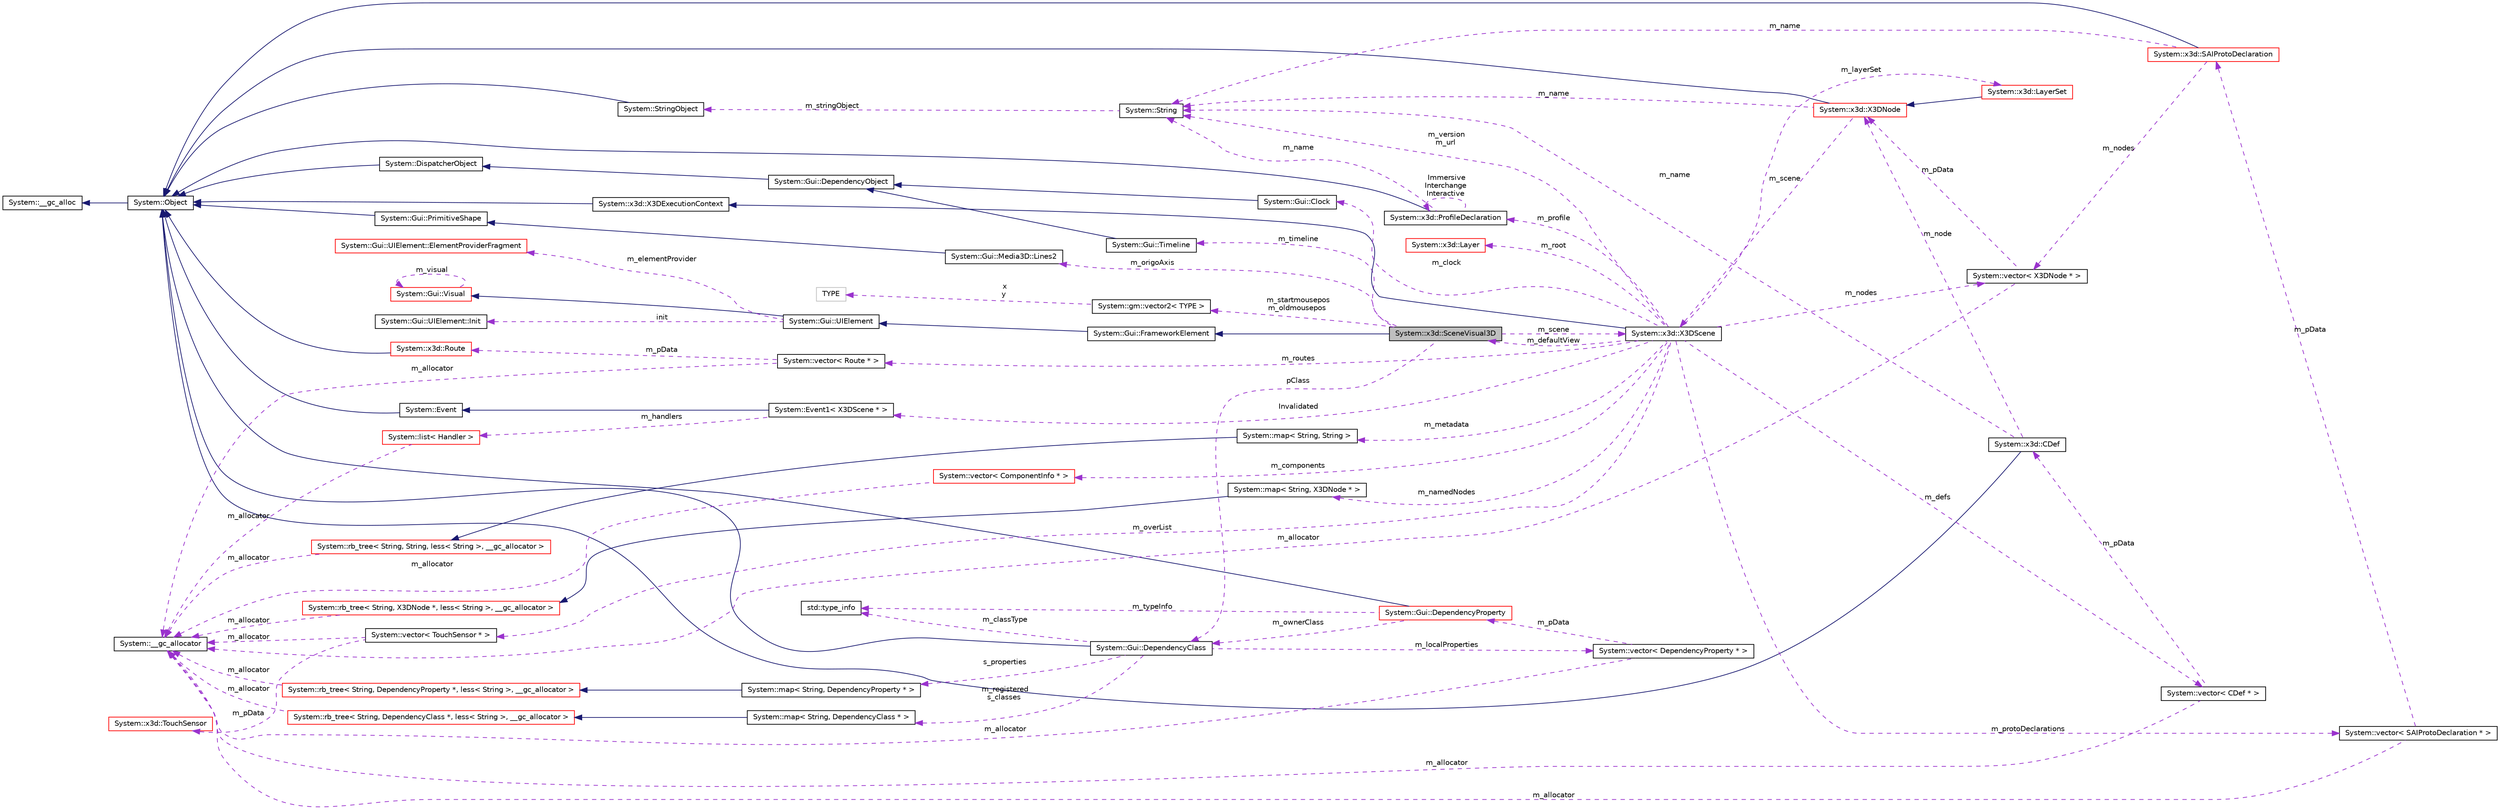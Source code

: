 digraph G
{
  edge [fontname="Helvetica",fontsize="10",labelfontname="Helvetica",labelfontsize="10"];
  node [fontname="Helvetica",fontsize="10",shape=record];
  rankdir="LR";
  Node1 [label="System::x3d::SceneVisual3D",height=0.2,width=0.4,color="black", fillcolor="grey75", style="filled" fontcolor="black"];
  Node2 -> Node1 [dir="back",color="midnightblue",fontsize="10",style="solid",fontname="Helvetica"];
  Node2 [label="System::Gui::FrameworkElement",height=0.2,width=0.4,color="black", fillcolor="white", style="filled",URL="$class_system_1_1_gui_1_1_framework_element.html"];
  Node3 -> Node2 [dir="back",color="midnightblue",fontsize="10",style="solid",fontname="Helvetica"];
  Node3 [label="System::Gui::UIElement",height=0.2,width=0.4,color="black", fillcolor="white", style="filled",URL="$class_system_1_1_gui_1_1_u_i_element.html"];
  Node4 -> Node3 [dir="back",color="midnightblue",fontsize="10",style="solid",fontname="Helvetica"];
  Node4 [label="System::Gui::Visual",height=0.2,width=0.4,color="red", fillcolor="white", style="filled",URL="$class_system_1_1_gui_1_1_visual.html"];
  Node4 -> Node4 [dir="back",color="darkorchid3",fontsize="10",style="dashed",label=" m_visual" ,fontname="Helvetica"];
  Node5 -> Node3 [dir="back",color="darkorchid3",fontsize="10",style="dashed",label=" init" ,fontname="Helvetica"];
  Node5 [label="System::Gui::UIElement::Init",height=0.2,width=0.4,color="black", fillcolor="white", style="filled",URL="$class_system_1_1_gui_1_1_u_i_element_1_1_init.html"];
  Node6 -> Node3 [dir="back",color="darkorchid3",fontsize="10",style="dashed",label=" m_elementProvider" ,fontname="Helvetica"];
  Node6 [label="System::Gui::UIElement::ElementProviderFragment",height=0.2,width=0.4,color="red", fillcolor="white", style="filled",URL="$class_system_1_1_gui_1_1_u_i_element_1_1_element_provider_fragment.html"];
  Node7 -> Node1 [dir="back",color="darkorchid3",fontsize="10",style="dashed",label=" pClass" ,fontname="Helvetica"];
  Node7 [label="System::Gui::DependencyClass",height=0.2,width=0.4,color="black", fillcolor="white", style="filled",URL="$class_system_1_1_gui_1_1_dependency_class.html"];
  Node8 -> Node7 [dir="back",color="midnightblue",fontsize="10",style="solid",fontname="Helvetica"];
  Node8 [label="System::Object",height=0.2,width=0.4,color="black", fillcolor="white", style="filled",URL="$class_system_1_1_object.html"];
  Node9 -> Node8 [dir="back",color="midnightblue",fontsize="10",style="solid",fontname="Helvetica"];
  Node9 [label="System::__gc_alloc",height=0.2,width=0.4,color="black", fillcolor="white", style="filled",URL="$class_system_1_1____gc__alloc.html"];
  Node10 -> Node7 [dir="back",color="darkorchid3",fontsize="10",style="dashed",label=" m_registered\ns_classes" ,fontname="Helvetica"];
  Node10 [label="System::map\< String, DependencyClass * \>",height=0.2,width=0.4,color="black", fillcolor="white", style="filled",URL="$class_system_1_1map.html"];
  Node11 -> Node10 [dir="back",color="midnightblue",fontsize="10",style="solid",fontname="Helvetica"];
  Node11 [label="System::rb_tree\< String, DependencyClass *, less\< String \>, __gc_allocator \>",height=0.2,width=0.4,color="red", fillcolor="white", style="filled",URL="$class_system_1_1rb__tree.html"];
  Node12 -> Node11 [dir="back",color="darkorchid3",fontsize="10",style="dashed",label=" m_allocator" ,fontname="Helvetica"];
  Node12 [label="System::__gc_allocator",height=0.2,width=0.4,color="black", fillcolor="white", style="filled",URL="$class_system_1_1____gc__allocator.html"];
  Node13 -> Node7 [dir="back",color="darkorchid3",fontsize="10",style="dashed",label=" m_localProperties" ,fontname="Helvetica"];
  Node13 [label="System::vector\< DependencyProperty * \>",height=0.2,width=0.4,color="black", fillcolor="white", style="filled",URL="$class_system_1_1vector.html"];
  Node14 -> Node13 [dir="back",color="darkorchid3",fontsize="10",style="dashed",label=" m_pData" ,fontname="Helvetica"];
  Node14 [label="System::Gui::DependencyProperty",height=0.2,width=0.4,color="red", fillcolor="white", style="filled",URL="$class_system_1_1_gui_1_1_dependency_property.html"];
  Node8 -> Node14 [dir="back",color="midnightblue",fontsize="10",style="solid",fontname="Helvetica"];
  Node7 -> Node14 [dir="back",color="darkorchid3",fontsize="10",style="dashed",label=" m_ownerClass" ,fontname="Helvetica"];
  Node15 -> Node14 [dir="back",color="darkorchid3",fontsize="10",style="dashed",label=" m_typeInfo" ,fontname="Helvetica"];
  Node15 [label="std::type_info",height=0.2,width=0.4,color="black", fillcolor="white", style="filled",URL="$classstd_1_1type__info.html",tooltip="Part of RTTI."];
  Node12 -> Node13 [dir="back",color="darkorchid3",fontsize="10",style="dashed",label=" m_allocator" ,fontname="Helvetica"];
  Node16 -> Node7 [dir="back",color="darkorchid3",fontsize="10",style="dashed",label=" s_properties" ,fontname="Helvetica"];
  Node16 [label="System::map\< String, DependencyProperty * \>",height=0.2,width=0.4,color="black", fillcolor="white", style="filled",URL="$class_system_1_1map.html"];
  Node17 -> Node16 [dir="back",color="midnightblue",fontsize="10",style="solid",fontname="Helvetica"];
  Node17 [label="System::rb_tree\< String, DependencyProperty *, less\< String \>, __gc_allocator \>",height=0.2,width=0.4,color="red", fillcolor="white", style="filled",URL="$class_system_1_1rb__tree.html"];
  Node12 -> Node17 [dir="back",color="darkorchid3",fontsize="10",style="dashed",label=" m_allocator" ,fontname="Helvetica"];
  Node15 -> Node7 [dir="back",color="darkorchid3",fontsize="10",style="dashed",label=" m_classType" ,fontname="Helvetica"];
  Node18 -> Node1 [dir="back",color="darkorchid3",fontsize="10",style="dashed",label=" m_startmousepos\nm_oldmousepos" ,fontname="Helvetica"];
  Node18 [label="System::gm::vector2\< TYPE \>",height=0.2,width=0.4,color="black", fillcolor="white", style="filled",URL="$class_system_1_1gm_1_1vector2.html"];
  Node19 -> Node18 [dir="back",color="darkorchid3",fontsize="10",style="dashed",label=" x\ny" ,fontname="Helvetica"];
  Node19 [label="TYPE",height=0.2,width=0.4,color="grey75", fillcolor="white", style="filled"];
  Node20 -> Node1 [dir="back",color="darkorchid3",fontsize="10",style="dashed",label=" m_timeline" ,fontname="Helvetica"];
  Node20 [label="System::Gui::Timeline",height=0.2,width=0.4,color="black", fillcolor="white", style="filled",URL="$class_system_1_1_gui_1_1_timeline.html"];
  Node21 -> Node20 [dir="back",color="midnightblue",fontsize="10",style="solid",fontname="Helvetica"];
  Node21 [label="System::Gui::DependencyObject",height=0.2,width=0.4,color="black", fillcolor="white", style="filled",URL="$class_system_1_1_gui_1_1_dependency_object.html"];
  Node22 -> Node21 [dir="back",color="midnightblue",fontsize="10",style="solid",fontname="Helvetica"];
  Node22 [label="System::DispatcherObject",height=0.2,width=0.4,color="black", fillcolor="white", style="filled",URL="$class_system_1_1_dispatcher_object.html"];
  Node8 -> Node22 [dir="back",color="midnightblue",fontsize="10",style="solid",fontname="Helvetica"];
  Node23 -> Node1 [dir="back",color="darkorchid3",fontsize="10",style="dashed",label=" m_origoAxis" ,fontname="Helvetica"];
  Node23 [label="System::Gui::Media3D::Lines2",height=0.2,width=0.4,color="black", fillcolor="white", style="filled",URL="$class_system_1_1_gui_1_1_media3_d_1_1_lines2.html"];
  Node24 -> Node23 [dir="back",color="midnightblue",fontsize="10",style="solid",fontname="Helvetica"];
  Node24 [label="System::Gui::PrimitiveShape",height=0.2,width=0.4,color="black", fillcolor="white", style="filled",URL="$class_system_1_1_gui_1_1_primitive_shape.html"];
  Node8 -> Node24 [dir="back",color="midnightblue",fontsize="10",style="solid",fontname="Helvetica"];
  Node25 -> Node1 [dir="back",color="darkorchid3",fontsize="10",style="dashed",label=" m_scene" ,fontname="Helvetica"];
  Node25 [label="System::x3d::X3DScene",height=0.2,width=0.4,color="black", fillcolor="white", style="filled",URL="$class_system_1_1x3d_1_1_x3_d_scene.html"];
  Node26 -> Node25 [dir="back",color="midnightblue",fontsize="10",style="solid",fontname="Helvetica"];
  Node26 [label="System::x3d::X3DExecutionContext",height=0.2,width=0.4,color="black", fillcolor="white", style="filled",URL="$class_system_1_1x3d_1_1_x3_d_execution_context.html"];
  Node8 -> Node26 [dir="back",color="midnightblue",fontsize="10",style="solid",fontname="Helvetica"];
  Node27 -> Node25 [dir="back",color="darkorchid3",fontsize="10",style="dashed",label=" m_defs" ,fontname="Helvetica"];
  Node27 [label="System::vector\< CDef * \>",height=0.2,width=0.4,color="black", fillcolor="white", style="filled",URL="$class_system_1_1vector.html"];
  Node12 -> Node27 [dir="back",color="darkorchid3",fontsize="10",style="dashed",label=" m_allocator" ,fontname="Helvetica"];
  Node28 -> Node27 [dir="back",color="darkorchid3",fontsize="10",style="dashed",label=" m_pData" ,fontname="Helvetica"];
  Node28 [label="System::x3d::CDef",height=0.2,width=0.4,color="black", fillcolor="white", style="filled",URL="$class_system_1_1x3d_1_1_c_def.html"];
  Node8 -> Node28 [dir="back",color="midnightblue",fontsize="10",style="solid",fontname="Helvetica"];
  Node29 -> Node28 [dir="back",color="darkorchid3",fontsize="10",style="dashed",label=" m_name" ,fontname="Helvetica"];
  Node29 [label="System::String",height=0.2,width=0.4,color="black", fillcolor="white", style="filled",URL="$class_system_1_1_string.html"];
  Node30 -> Node29 [dir="back",color="darkorchid3",fontsize="10",style="dashed",label=" m_stringObject" ,fontname="Helvetica"];
  Node30 [label="System::StringObject",height=0.2,width=0.4,color="black", fillcolor="white", style="filled",URL="$class_system_1_1_string_object.html"];
  Node8 -> Node30 [dir="back",color="midnightblue",fontsize="10",style="solid",fontname="Helvetica"];
  Node31 -> Node28 [dir="back",color="darkorchid3",fontsize="10",style="dashed",label=" m_node" ,fontname="Helvetica"];
  Node31 [label="System::x3d::X3DNode",height=0.2,width=0.4,color="red", fillcolor="white", style="filled",URL="$class_system_1_1x3d_1_1_x3_d_node.html"];
  Node8 -> Node31 [dir="back",color="midnightblue",fontsize="10",style="solid",fontname="Helvetica"];
  Node25 -> Node31 [dir="back",color="darkorchid3",fontsize="10",style="dashed",label=" m_scene" ,fontname="Helvetica"];
  Node29 -> Node31 [dir="back",color="darkorchid3",fontsize="10",style="dashed",label=" m_name" ,fontname="Helvetica"];
  Node32 -> Node25 [dir="back",color="darkorchid3",fontsize="10",style="dashed",label=" m_protoDeclarations" ,fontname="Helvetica"];
  Node32 [label="System::vector\< SAIProtoDeclaration * \>",height=0.2,width=0.4,color="black", fillcolor="white", style="filled",URL="$class_system_1_1vector.html"];
  Node12 -> Node32 [dir="back",color="darkorchid3",fontsize="10",style="dashed",label=" m_allocator" ,fontname="Helvetica"];
  Node33 -> Node32 [dir="back",color="darkorchid3",fontsize="10",style="dashed",label=" m_pData" ,fontname="Helvetica"];
  Node33 [label="System::x3d::SAIProtoDeclaration",height=0.2,width=0.4,color="red", fillcolor="white", style="filled",URL="$class_system_1_1x3d_1_1_s_a_i_proto_declaration.html"];
  Node8 -> Node33 [dir="back",color="midnightblue",fontsize="10",style="solid",fontname="Helvetica"];
  Node34 -> Node33 [dir="back",color="darkorchid3",fontsize="10",style="dashed",label=" m_nodes" ,fontname="Helvetica"];
  Node34 [label="System::vector\< X3DNode * \>",height=0.2,width=0.4,color="black", fillcolor="white", style="filled",URL="$class_system_1_1vector.html"];
  Node12 -> Node34 [dir="back",color="darkorchid3",fontsize="10",style="dashed",label=" m_allocator" ,fontname="Helvetica"];
  Node31 -> Node34 [dir="back",color="darkorchid3",fontsize="10",style="dashed",label=" m_pData" ,fontname="Helvetica"];
  Node29 -> Node33 [dir="back",color="darkorchid3",fontsize="10",style="dashed",label=" m_name" ,fontname="Helvetica"];
  Node35 -> Node25 [dir="back",color="darkorchid3",fontsize="10",style="dashed",label=" Invalidated" ,fontname="Helvetica"];
  Node35 [label="System::Event1\< X3DScene * \>",height=0.2,width=0.4,color="black", fillcolor="white", style="filled",URL="$class_system_1_1_event1.html"];
  Node36 -> Node35 [dir="back",color="midnightblue",fontsize="10",style="solid",fontname="Helvetica"];
  Node36 [label="System::Event",height=0.2,width=0.4,color="black", fillcolor="white", style="filled",URL="$class_system_1_1_event.html"];
  Node8 -> Node36 [dir="back",color="midnightblue",fontsize="10",style="solid",fontname="Helvetica"];
  Node37 -> Node35 [dir="back",color="darkorchid3",fontsize="10",style="dashed",label=" m_handlers" ,fontname="Helvetica"];
  Node37 [label="System::list\< Handler \>",height=0.2,width=0.4,color="red", fillcolor="white", style="filled",URL="$class_system_1_1list.html"];
  Node12 -> Node37 [dir="back",color="darkorchid3",fontsize="10",style="dashed",label=" m_allocator" ,fontname="Helvetica"];
  Node38 -> Node25 [dir="back",color="darkorchid3",fontsize="10",style="dashed",label=" m_namedNodes" ,fontname="Helvetica"];
  Node38 [label="System::map\< String, X3DNode * \>",height=0.2,width=0.4,color="black", fillcolor="white", style="filled",URL="$class_system_1_1map.html"];
  Node39 -> Node38 [dir="back",color="midnightblue",fontsize="10",style="solid",fontname="Helvetica"];
  Node39 [label="System::rb_tree\< String, X3DNode *, less\< String \>, __gc_allocator \>",height=0.2,width=0.4,color="red", fillcolor="white", style="filled",URL="$class_system_1_1rb__tree.html"];
  Node12 -> Node39 [dir="back",color="darkorchid3",fontsize="10",style="dashed",label=" m_allocator" ,fontname="Helvetica"];
  Node40 -> Node25 [dir="back",color="darkorchid3",fontsize="10",style="dashed",label=" m_clock" ,fontname="Helvetica"];
  Node40 [label="System::Gui::Clock",height=0.2,width=0.4,color="black", fillcolor="white", style="filled",URL="$class_system_1_1_gui_1_1_clock.html"];
  Node21 -> Node40 [dir="back",color="midnightblue",fontsize="10",style="solid",fontname="Helvetica"];
  Node34 -> Node25 [dir="back",color="darkorchid3",fontsize="10",style="dashed",label=" m_nodes" ,fontname="Helvetica"];
  Node41 -> Node25 [dir="back",color="darkorchid3",fontsize="10",style="dashed",label=" m_overList" ,fontname="Helvetica"];
  Node41 [label="System::vector\< TouchSensor * \>",height=0.2,width=0.4,color="black", fillcolor="white", style="filled",URL="$class_system_1_1vector.html"];
  Node12 -> Node41 [dir="back",color="darkorchid3",fontsize="10",style="dashed",label=" m_allocator" ,fontname="Helvetica"];
  Node42 -> Node41 [dir="back",color="darkorchid3",fontsize="10",style="dashed",label=" m_pData" ,fontname="Helvetica"];
  Node42 [label="System::x3d::TouchSensor",height=0.2,width=0.4,color="red", fillcolor="white", style="filled",URL="$class_system_1_1x3d_1_1_touch_sensor.html"];
  Node43 -> Node25 [dir="back",color="darkorchid3",fontsize="10",style="dashed",label=" m_metadata" ,fontname="Helvetica"];
  Node43 [label="System::map\< String, String \>",height=0.2,width=0.4,color="black", fillcolor="white", style="filled",URL="$class_system_1_1map.html"];
  Node44 -> Node43 [dir="back",color="midnightblue",fontsize="10",style="solid",fontname="Helvetica"];
  Node44 [label="System::rb_tree\< String, String, less\< String \>, __gc_allocator \>",height=0.2,width=0.4,color="red", fillcolor="white", style="filled",URL="$class_system_1_1rb__tree.html"];
  Node12 -> Node44 [dir="back",color="darkorchid3",fontsize="10",style="dashed",label=" m_allocator" ,fontname="Helvetica"];
  Node45 -> Node25 [dir="back",color="darkorchid3",fontsize="10",style="dashed",label=" m_routes" ,fontname="Helvetica"];
  Node45 [label="System::vector\< Route * \>",height=0.2,width=0.4,color="black", fillcolor="white", style="filled",URL="$class_system_1_1vector.html"];
  Node12 -> Node45 [dir="back",color="darkorchid3",fontsize="10",style="dashed",label=" m_allocator" ,fontname="Helvetica"];
  Node46 -> Node45 [dir="back",color="darkorchid3",fontsize="10",style="dashed",label=" m_pData" ,fontname="Helvetica"];
  Node46 [label="System::x3d::Route",height=0.2,width=0.4,color="red", fillcolor="white", style="filled",URL="$class_system_1_1x3d_1_1_route.html"];
  Node8 -> Node46 [dir="back",color="midnightblue",fontsize="10",style="solid",fontname="Helvetica"];
  Node29 -> Node25 [dir="back",color="darkorchid3",fontsize="10",style="dashed",label=" m_version\nm_url" ,fontname="Helvetica"];
  Node47 -> Node25 [dir="back",color="darkorchid3",fontsize="10",style="dashed",label=" m_profile" ,fontname="Helvetica"];
  Node47 [label="System::x3d::ProfileDeclaration",height=0.2,width=0.4,color="black", fillcolor="white", style="filled",URL="$class_system_1_1x3d_1_1_profile_declaration.html"];
  Node8 -> Node47 [dir="back",color="midnightblue",fontsize="10",style="solid",fontname="Helvetica"];
  Node29 -> Node47 [dir="back",color="darkorchid3",fontsize="10",style="dashed",label=" m_name" ,fontname="Helvetica"];
  Node47 -> Node47 [dir="back",color="darkorchid3",fontsize="10",style="dashed",label=" Immersive\nInterchange\nInteractive" ,fontname="Helvetica"];
  Node1 -> Node25 [dir="back",color="darkorchid3",fontsize="10",style="dashed",label=" m_defaultView" ,fontname="Helvetica"];
  Node48 -> Node25 [dir="back",color="darkorchid3",fontsize="10",style="dashed",label=" m_layerSet" ,fontname="Helvetica"];
  Node48 [label="System::x3d::LayerSet",height=0.2,width=0.4,color="red", fillcolor="white", style="filled",URL="$class_system_1_1x3d_1_1_layer_set.html"];
  Node31 -> Node48 [dir="back",color="midnightblue",fontsize="10",style="solid",fontname="Helvetica"];
  Node49 -> Node25 [dir="back",color="darkorchid3",fontsize="10",style="dashed",label=" m_components" ,fontname="Helvetica"];
  Node49 [label="System::vector\< ComponentInfo * \>",height=0.2,width=0.4,color="red", fillcolor="white", style="filled",URL="$class_system_1_1vector.html"];
  Node12 -> Node49 [dir="back",color="darkorchid3",fontsize="10",style="dashed",label=" m_allocator" ,fontname="Helvetica"];
  Node50 -> Node25 [dir="back",color="darkorchid3",fontsize="10",style="dashed",label=" m_root" ,fontname="Helvetica"];
  Node50 [label="System::x3d::Layer",height=0.2,width=0.4,color="red", fillcolor="white", style="filled",URL="$class_system_1_1x3d_1_1_layer.html"];
}
